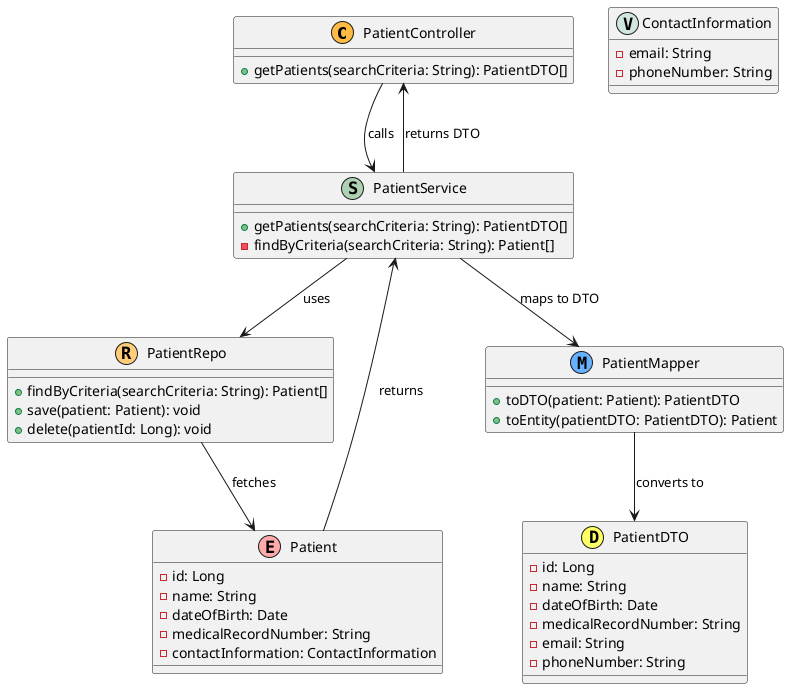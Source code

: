 @startuml

!define ENTITY(x) class x << (E,#FFAAAA) >>
!define SERVICE(x) class x << (S,#ADD1B2) >>
!define CONTROLLER(x) class x << (C,#FFBB44) >>
!define REPOSITORY(x) class x << (R,#FFCC77) >>
!define MAPPER(x) class x << (M,#66B2FF) >>
!define DTO(x) class x << (D,#FFFF66) >>
!define VALUE_OBJECT(x) class x << (V,#D1E7DD) >>

CONTROLLER(PatientController) {
    +getPatients(searchCriteria: String): PatientDTO[]
}

SERVICE(PatientService) {
    +getPatients(searchCriteria: String): PatientDTO[]
    -findByCriteria(searchCriteria: String): Patient[]
}

ENTITY(Patient) {
    -id: Long
    -name: String
    -dateOfBirth: Date
    -medicalRecordNumber: String
    -contactInformation: ContactInformation
}

VALUE_OBJECT(ContactInformation) {
    -email: String
    -phoneNumber: String
}



REPOSITORY(PatientRepo) {
    +findByCriteria(searchCriteria: String): Patient[]
    +save(patient: Patient): void
    +delete(patientId: Long): void
}

DTO(PatientDTO) {
    -id: Long
    -name: String
    -dateOfBirth: Date
    -medicalRecordNumber: String
    -email: String
    -phoneNumber: String
}

MAPPER(PatientMapper) {
    +toDTO(patient: Patient): PatientDTO
    +toEntity(patientDTO: PatientDTO): Patient
}

PatientController --> PatientService : calls
PatientService --> PatientRepo : uses
PatientService --> PatientMapper : maps to DTO
PatientRepo --> Patient : fetches
Patient --> PatientService : returns
PatientMapper --> PatientDTO : converts to
PatientService --> PatientController : returns DTO

@enduml
